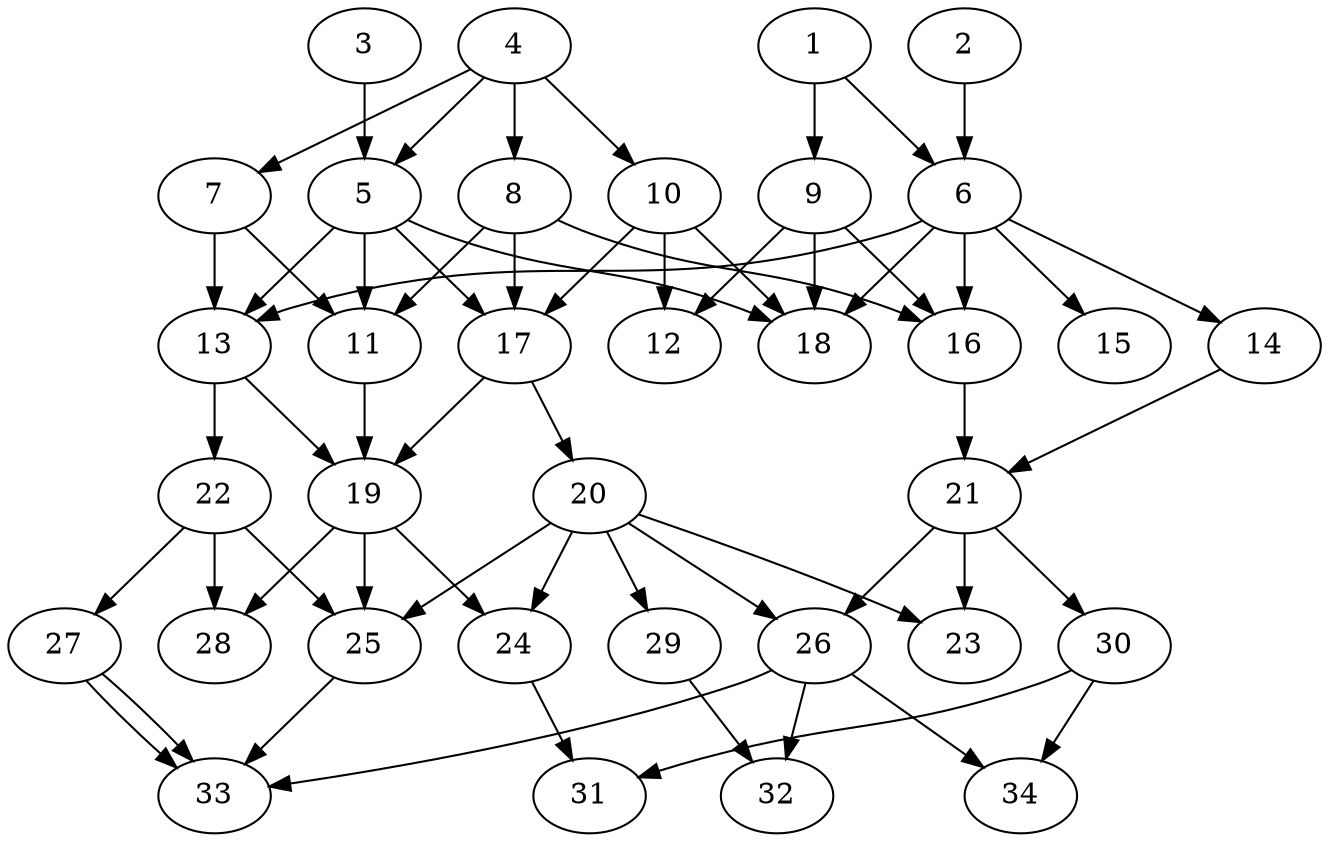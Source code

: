 // DAG (tier=2-normal, mode=compute, n=34, ccr=0.364, fat=0.638, density=0.578, regular=0.460, jump=0.184, mindata=524288, maxdata=8388608)
// DAG automatically generated by daggen at Sun Aug 24 16:33:33 2025
// /home/ermia/Project/Environments/daggen/bin/daggen --dot --ccr 0.364 --fat 0.638 --regular 0.460 --density 0.578 --jump 0.184 --mindata 524288 --maxdata 8388608 -n 34 
digraph G {
  1 [size="7507319553198197", alpha="0.09", expect_size="3753659776599098"]
  1 -> 6 [size ="154384780492800"]
  1 -> 9 [size ="154384780492800"]
  2 [size="4460489954825528", alpha="0.11", expect_size="2230244977412764"]
  2 -> 6 [size ="163068508110848"]
  3 [size="526386767041921024000", alpha="0.08", expect_size="263193383520960512000"]
  3 -> 5 [size ="521546812620800"]
  4 [size="19756574683693056000", alpha="0.14", expect_size="9878287341846528000"]
  4 -> 5 [size ="58465242316800"]
  4 -> 7 [size ="58465242316800"]
  4 -> 8 [size ="58465242316800"]
  4 -> 10 [size ="58465242316800"]
  5 [size="1565809896320925696", alpha="0.08", expect_size="782904948160462848"]
  5 -> 11 [size ="10787380789248"]
  5 -> 13 [size ="10787380789248"]
  5 -> 17 [size ="10787380789248"]
  5 -> 18 [size ="10787380789248"]
  6 [size="1341365029743624192", alpha="0.02", expect_size="670682514871812096"]
  6 -> 13 [size ="9730189688832"]
  6 -> 14 [size ="9730189688832"]
  6 -> 15 [size ="9730189688832"]
  6 -> 16 [size ="9730189688832"]
  6 -> 18 [size ="9730189688832"]
  7 [size="1363394541662572", alpha="0.19", expect_size="681697270831286"]
  7 -> 11 [size ="154456763138048"]
  7 -> 13 [size ="154456763138048"]
  8 [size="359086497643545", alpha="0.11", expect_size="179543248821772"]
  8 -> 11 [size ="7069281288192"]
  8 -> 16 [size ="7069281288192"]
  8 -> 17 [size ="7069281288192"]
  9 [size="83713134173934845952", alpha="0.20", expect_size="41856567086967422976"]
  9 -> 12 [size ="153091961782272"]
  9 -> 16 [size ="153091961782272"]
  9 -> 18 [size ="153091961782272"]
  10 [size="99374938879125", alpha="0.00", expect_size="49687469439562"]
  10 -> 12 [size ="8056419123200"]
  10 -> 17 [size ="8056419123200"]
  10 -> 18 [size ="8056419123200"]
  11 [size="487944108518332864", alpha="0.02", expect_size="243972054259166432"]
  11 -> 19 [size ="401468075016192"]
  12 [size="340756397741167345664", alpha="0.18", expect_size="170378198870583672832"]
  13 [size="1044761703764964736", alpha="0.19", expect_size="522380851882482368"]
  13 -> 19 [size ="436316198141952"]
  13 -> 22 [size ="436316198141952"]
  14 [size="130235162442279120", alpha="0.19", expect_size="65117581221139560"]
  14 -> 21 [size ="125960192000000"]
  15 [size="1886174400819280", alpha="0.07", expect_size="943087200409640"]
  16 [size="4788388317378904064", alpha="0.13", expect_size="2394194158689452032"]
  16 -> 21 [size ="22727389872128"]
  17 [size="474143272600600576000", alpha="0.20", expect_size="237071636300300288000"]
  17 -> 19 [size ="486440488140800"]
  17 -> 20 [size ="486440488140800"]
  18 [size="545027789155196731392", alpha="0.16", expect_size="272513894577598365696"]
  19 [size="247358879382025984", alpha="0.07", expect_size="123679439691012992"]
  19 -> 24 [size ="178275536076800"]
  19 -> 25 [size ="178275536076800"]
  19 -> 28 [size ="178275536076800"]
  20 [size="83105215817755744", alpha="0.02", expect_size="41552607908877872"]
  20 -> 23 [size ="41193568206848"]
  20 -> 24 [size ="41193568206848"]
  20 -> 25 [size ="41193568206848"]
  20 -> 26 [size ="41193568206848"]
  20 -> 29 [size ="41193568206848"]
  21 [size="6441899569040853", alpha="0.19", expect_size="3220949784520426"]
  21 -> 23 [size ="161371618541568"]
  21 -> 26 [size ="161371618541568"]
  21 -> 30 [size ="161371618541568"]
  22 [size="234654173894067744", alpha="0.03", expect_size="117327086947033872"]
  22 -> 25 [size ="414100916011008"]
  22 -> 27 [size ="414100916011008"]
  22 -> 28 [size ="414100916011008"]
  23 [size="72124284813705216000", alpha="0.12", expect_size="36062142406852608000"]
  24 [size="516041049187956031488", alpha="0.18", expect_size="258020524593978015744"]
  24 -> 31 [size ="514690501312512"]
  25 [size="3272980706817228", alpha="0.05", expect_size="1636490353408614"]
  25 -> 33 [size ="57012746452992"]
  26 [size="619139022438150", alpha="0.12", expect_size="309569511219075"]
  26 -> 32 [size ="10901834956800"]
  26 -> 33 [size ="10901834956800"]
  26 -> 34 [size ="10901834956800"]
  27 [size="21536185592066342912", alpha="0.10", expect_size="10768092796033171456"]
  27 -> 33 [size ="61925450842112"]
  27 -> 33 [size ="61925450842112"]
  28 [size="201582998515324289024", alpha="0.04", expect_size="100791499257662144512"]
  29 [size="16314383087315322", alpha="0.13", expect_size="8157191543657661"]
  29 -> 32 [size ="370184648916992"]
  30 [size="19730613794640104", alpha="0.04", expect_size="9865306897320052"]
  30 -> 31 [size ="308771985293312"]
  30 -> 34 [size ="308771985293312"]
  31 [size="7577492396818359", alpha="0.14", expect_size="3788746198409179"]
  32 [size="181780119351126392832", alpha="0.19", expect_size="90890059675563196416"]
  33 [size="476575731384213045248", alpha="0.00", expect_size="238287865692106522624"]
  34 [size="25756428285767581696", alpha="0.12", expect_size="12878214142883790848"]
}